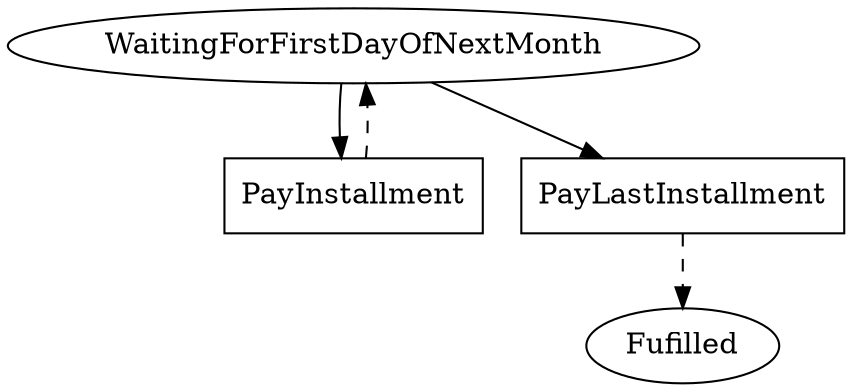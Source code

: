 // THIS IS A GENERATED FILE. DO NOT EDIT.

digraph Instalment_Sale_Hvitved {    
    Fulfilled[label=Fufilled];
    WaitingForFirstDayOfNextMonth[label=WaitingForFirstDayOfNextMonth]
    
     
    PayInstallment[label=PayInstallment,shape=box];
	PayLastInstallment[label=PayLastInstallment,shape=box]    
    
    
    
    WaitingForFirstDayOfNextMonth -> PayInstallment;
	WaitingForFirstDayOfNextMonth -> PayLastInstallment
    
    PayInstallment -> WaitingForFirstDayOfNextMonth [style=dashed];
	PayLastInstallment -> Fulfilled [style=dashed]        
}
